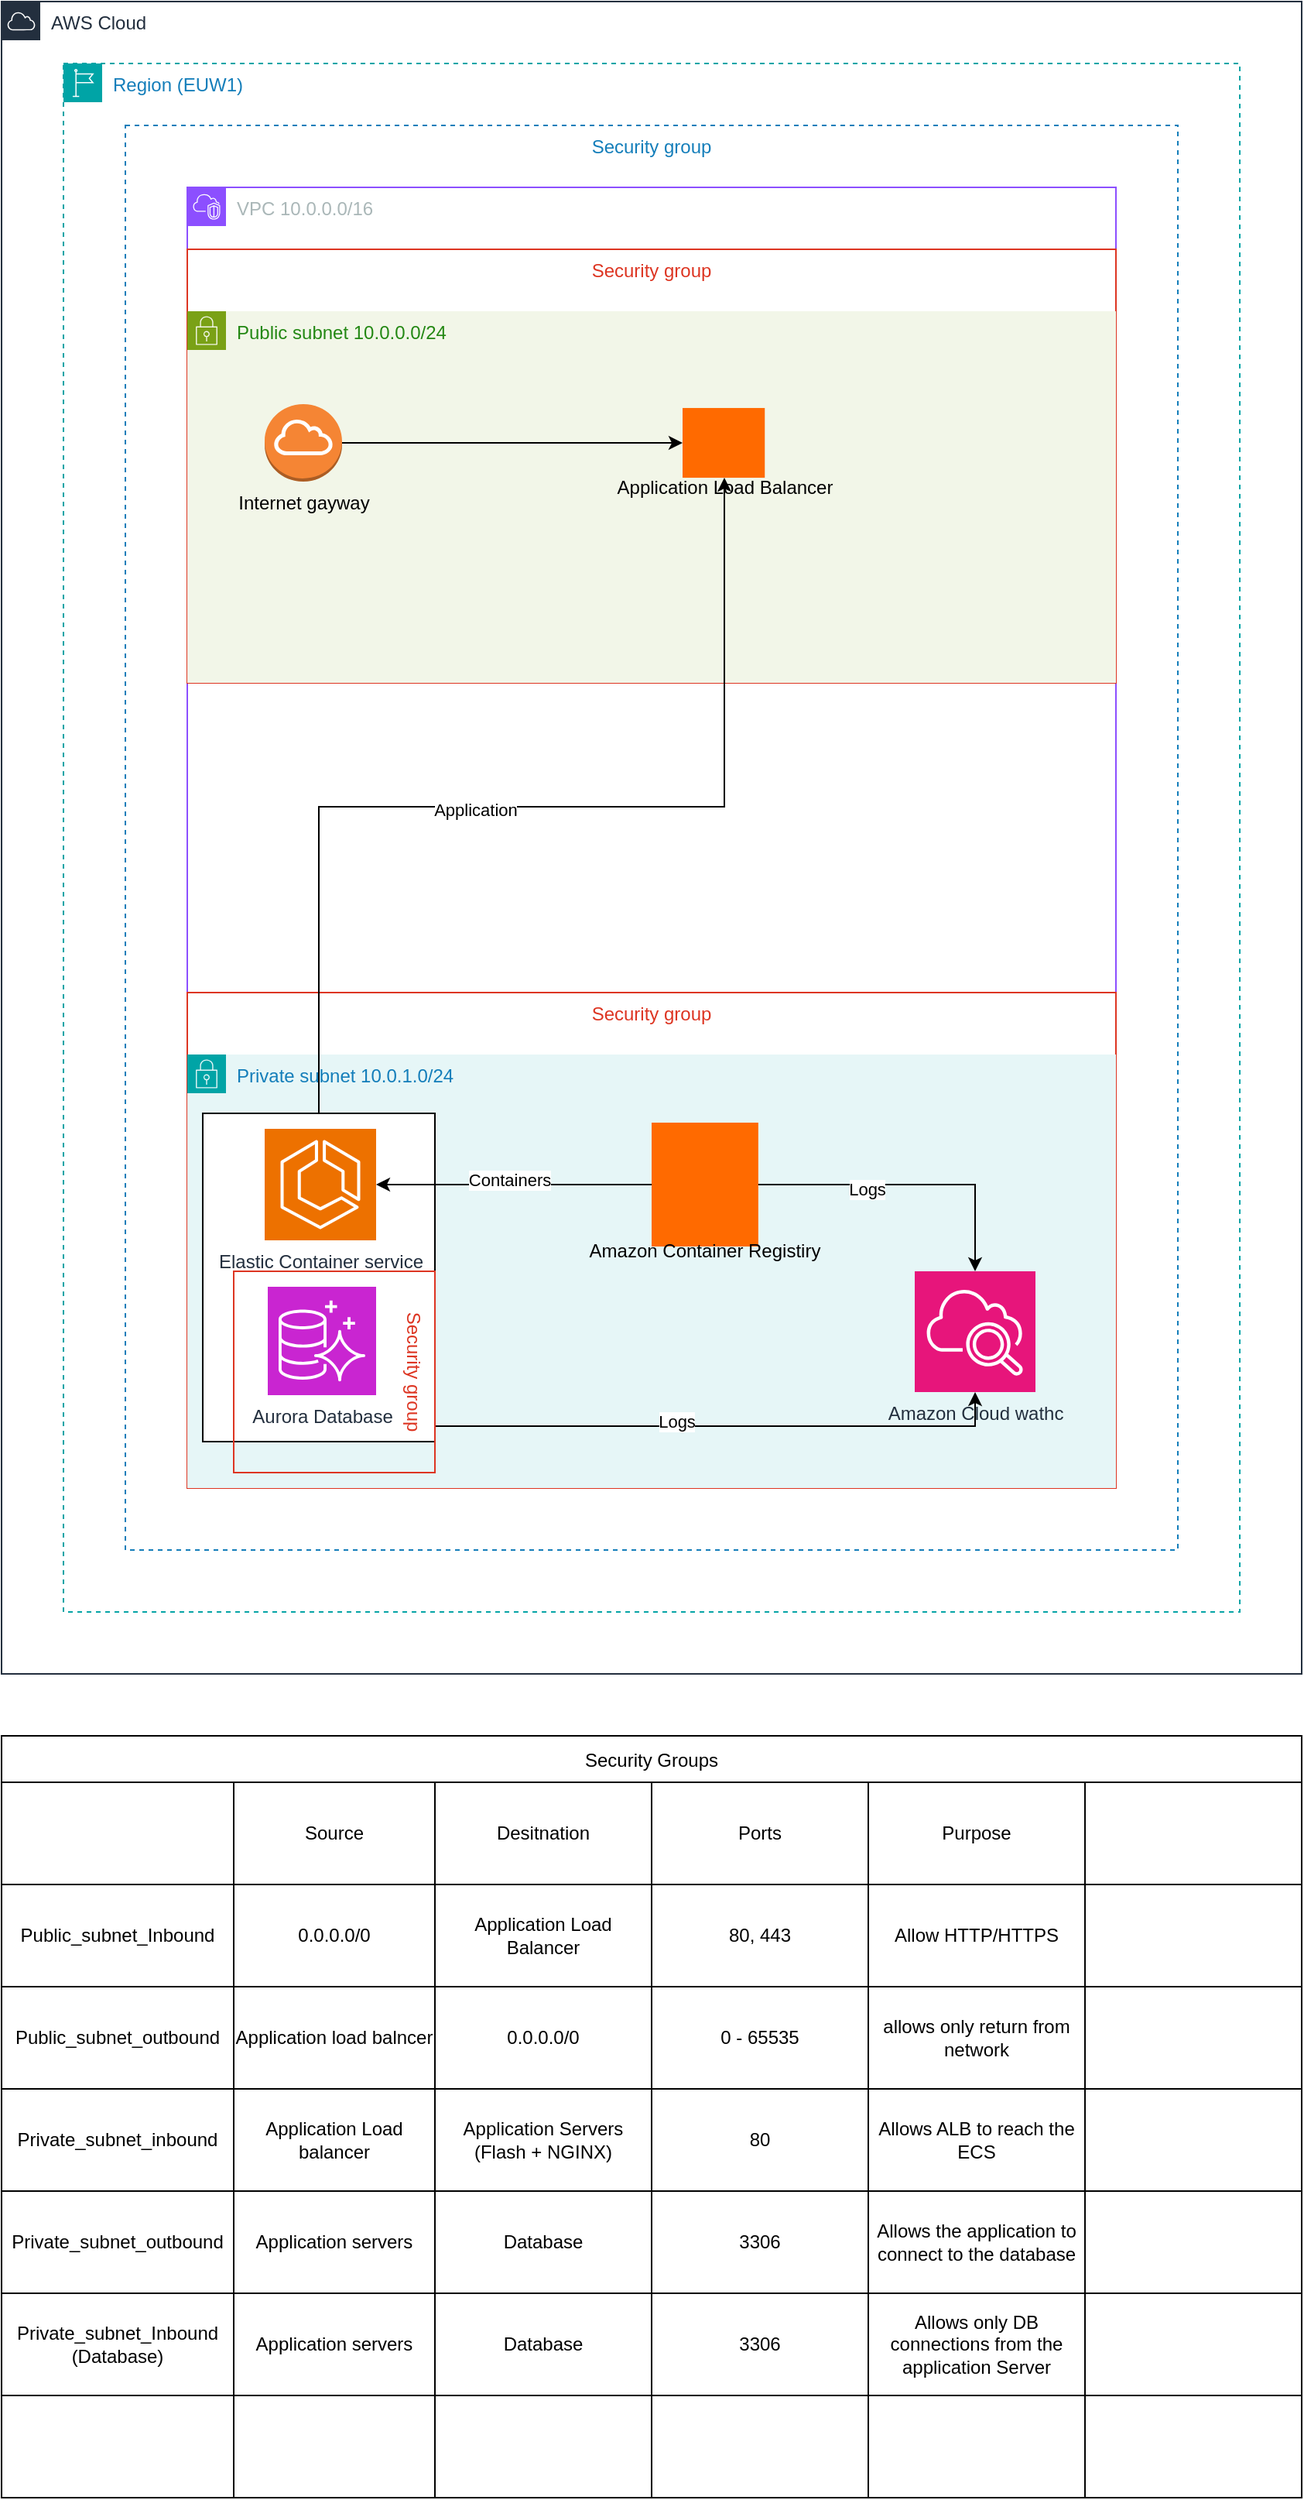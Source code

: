 <mxfile version="27.0.3">
  <diagram name="Page-1" id="qFSxUwTwjPCmQWqb_arU">
    <mxGraphModel dx="920" dy="1161" grid="1" gridSize="10" guides="1" tooltips="1" connect="1" arrows="1" fold="1" page="1" pageScale="1" pageWidth="850" pageHeight="1100" math="0" shadow="0">
      <root>
        <mxCell id="0" />
        <mxCell id="1" parent="0" />
        <mxCell id="aiRqsfunrSzFtZdBDGfW-1" value="AWS Cloud" style="points=[[0,0],[0.25,0],[0.5,0],[0.75,0],[1,0],[1,0.25],[1,0.5],[1,0.75],[1,1],[0.75,1],[0.5,1],[0.25,1],[0,1],[0,0.75],[0,0.5],[0,0.25]];outlineConnect=0;gradientColor=none;html=1;whiteSpace=wrap;fontSize=12;fontStyle=0;container=1;pointerEvents=0;collapsible=0;recursiveResize=0;shape=mxgraph.aws4.group;grIcon=mxgraph.aws4.group_aws_cloud;strokeColor=#232F3E;fillColor=none;verticalAlign=top;align=left;spacingLeft=30;fontColor=#232F3E;dashed=0;" vertex="1" parent="1">
          <mxGeometry width="840" height="1080" as="geometry" />
        </mxCell>
        <mxCell id="aiRqsfunrSzFtZdBDGfW-2" value="Region (EUW1)" style="points=[[0,0],[0.25,0],[0.5,0],[0.75,0],[1,0],[1,0.25],[1,0.5],[1,0.75],[1,1],[0.75,1],[0.5,1],[0.25,1],[0,1],[0,0.75],[0,0.5],[0,0.25]];outlineConnect=0;gradientColor=none;html=1;whiteSpace=wrap;fontSize=12;fontStyle=0;container=1;pointerEvents=0;collapsible=0;recursiveResize=0;shape=mxgraph.aws4.group;grIcon=mxgraph.aws4.group_region;strokeColor=#00A4A6;fillColor=none;verticalAlign=top;align=left;spacingLeft=30;fontColor=#147EBA;dashed=1;" vertex="1" parent="aiRqsfunrSzFtZdBDGfW-1">
          <mxGeometry x="40" y="40" width="760" height="1000" as="geometry" />
        </mxCell>
        <mxCell id="aiRqsfunrSzFtZdBDGfW-5" value="Security group" style="fillColor=none;strokeColor=#147EBA;dashed=1;verticalAlign=top;fontStyle=0;fontColor=#147EBA;whiteSpace=wrap;html=1;" vertex="1" parent="aiRqsfunrSzFtZdBDGfW-2">
          <mxGeometry x="40" y="40" width="680" height="920" as="geometry" />
        </mxCell>
        <mxCell id="aiRqsfunrSzFtZdBDGfW-7" value="VPC 10.0.0.0/16" style="points=[[0,0],[0.25,0],[0.5,0],[0.75,0],[1,0],[1,0.25],[1,0.5],[1,0.75],[1,1],[0.75,1],[0.5,1],[0.25,1],[0,1],[0,0.75],[0,0.5],[0,0.25]];outlineConnect=0;gradientColor=none;html=1;whiteSpace=wrap;fontSize=12;fontStyle=0;container=1;pointerEvents=0;collapsible=0;recursiveResize=0;shape=mxgraph.aws4.group;grIcon=mxgraph.aws4.group_vpc2;strokeColor=#8C4FFF;fillColor=none;verticalAlign=top;align=left;spacingLeft=30;fontColor=#AAB7B8;dashed=0;" vertex="1" parent="aiRqsfunrSzFtZdBDGfW-2">
          <mxGeometry x="80" y="80" width="600" height="840" as="geometry" />
        </mxCell>
        <mxCell id="aiRqsfunrSzFtZdBDGfW-8" value="Security group" style="fillColor=none;strokeColor=#DD3522;verticalAlign=top;fontStyle=0;fontColor=#DD3522;whiteSpace=wrap;html=1;" vertex="1" parent="aiRqsfunrSzFtZdBDGfW-7">
          <mxGeometry y="40" width="600" height="280" as="geometry" />
        </mxCell>
        <mxCell id="aiRqsfunrSzFtZdBDGfW-9" value="Security group" style="fillColor=none;strokeColor=#DD3522;verticalAlign=top;fontStyle=0;fontColor=#DD3522;whiteSpace=wrap;html=1;" vertex="1" parent="aiRqsfunrSzFtZdBDGfW-7">
          <mxGeometry y="520" width="600" height="320" as="geometry" />
        </mxCell>
        <mxCell id="aiRqsfunrSzFtZdBDGfW-11" value="Private subnet 10.0.1.0/24" style="points=[[0,0],[0.25,0],[0.5,0],[0.75,0],[1,0],[1,0.25],[1,0.5],[1,0.75],[1,1],[0.75,1],[0.5,1],[0.25,1],[0,1],[0,0.75],[0,0.5],[0,0.25]];outlineConnect=0;gradientColor=none;html=1;whiteSpace=wrap;fontSize=12;fontStyle=0;container=1;pointerEvents=0;collapsible=0;recursiveResize=0;shape=mxgraph.aws4.group;grIcon=mxgraph.aws4.group_security_group;grStroke=0;strokeColor=#00A4A6;fillColor=#E6F6F7;verticalAlign=top;align=left;spacingLeft=30;fontColor=#147EBA;dashed=0;" vertex="1" parent="aiRqsfunrSzFtZdBDGfW-7">
          <mxGeometry y="560" width="600" height="280" as="geometry" />
        </mxCell>
        <mxCell id="aiRqsfunrSzFtZdBDGfW-26" style="edgeStyle=orthogonalEdgeStyle;rounded=0;orthogonalLoop=1;jettySize=auto;html=1;" edge="1" parent="aiRqsfunrSzFtZdBDGfW-11" source="aiRqsfunrSzFtZdBDGfW-23" target="aiRqsfunrSzFtZdBDGfW-24">
          <mxGeometry relative="1" as="geometry">
            <Array as="points">
              <mxPoint x="509" y="240" />
            </Array>
          </mxGeometry>
        </mxCell>
        <mxCell id="aiRqsfunrSzFtZdBDGfW-30" value="Logs" style="edgeLabel;html=1;align=center;verticalAlign=middle;resizable=0;points=[];" vertex="1" connectable="0" parent="aiRqsfunrSzFtZdBDGfW-26">
          <mxGeometry x="-0.161" y="3" relative="1" as="geometry">
            <mxPoint as="offset" />
          </mxGeometry>
        </mxCell>
        <mxCell id="aiRqsfunrSzFtZdBDGfW-23" value="" style="rounded=0;whiteSpace=wrap;html=1;" vertex="1" parent="aiRqsfunrSzFtZdBDGfW-11">
          <mxGeometry x="10" y="38" width="150" height="212" as="geometry" />
        </mxCell>
        <mxCell id="aiRqsfunrSzFtZdBDGfW-24" value="Amazon Cloud wathc" style="sketch=0;points=[[0,0,0],[0.25,0,0],[0.5,0,0],[0.75,0,0],[1,0,0],[0,1,0],[0.25,1,0],[0.5,1,0],[0.75,1,0],[1,1,0],[0,0.25,0],[0,0.5,0],[0,0.75,0],[1,0.25,0],[1,0.5,0],[1,0.75,0]];points=[[0,0,0],[0.25,0,0],[0.5,0,0],[0.75,0,0],[1,0,0],[0,1,0],[0.25,1,0],[0.5,1,0],[0.75,1,0],[1,1,0],[0,0.25,0],[0,0.5,0],[0,0.75,0],[1,0.25,0],[1,0.5,0],[1,0.75,0]];outlineConnect=0;fontColor=#232F3E;fillColor=#E7157B;strokeColor=#ffffff;dashed=0;verticalLabelPosition=bottom;verticalAlign=top;align=center;html=1;fontSize=12;fontStyle=0;aspect=fixed;shape=mxgraph.aws4.resourceIcon;resIcon=mxgraph.aws4.cloudwatch_2;" vertex="1" parent="aiRqsfunrSzFtZdBDGfW-11">
          <mxGeometry x="470" y="140" width="78" height="78" as="geometry" />
        </mxCell>
        <mxCell id="aiRqsfunrSzFtZdBDGfW-19" value="&lt;div&gt;&lt;br&gt;&lt;/div&gt;&lt;div&gt;&lt;br&gt;&lt;/div&gt;&lt;div&gt;&lt;br&gt;&lt;/div&gt;&lt;div&gt;&lt;br&gt;&lt;/div&gt;&lt;div&gt;&lt;br&gt;&lt;/div&gt;&lt;div&gt;&lt;br&gt;&lt;/div&gt;&lt;div&gt;Amazon Container Registiry&lt;/div&gt;" style="points=[];aspect=fixed;html=1;align=center;shadow=0;dashed=0;fillColor=#FF6A00;strokeColor=none;shape=mxgraph.alibaba_cloud.acr_cloud_container_registry;" vertex="1" parent="aiRqsfunrSzFtZdBDGfW-11">
          <mxGeometry x="300" y="44" width="68.93" height="80" as="geometry" />
        </mxCell>
        <mxCell id="aiRqsfunrSzFtZdBDGfW-27" style="edgeStyle=orthogonalEdgeStyle;rounded=0;orthogonalLoop=1;jettySize=auto;html=1;entryX=0.5;entryY=0;entryDx=0;entryDy=0;entryPerimeter=0;" edge="1" parent="aiRqsfunrSzFtZdBDGfW-11" source="aiRqsfunrSzFtZdBDGfW-19" target="aiRqsfunrSzFtZdBDGfW-24">
          <mxGeometry relative="1" as="geometry" />
        </mxCell>
        <mxCell id="aiRqsfunrSzFtZdBDGfW-29" value="Logs" style="edgeLabel;html=1;align=center;verticalAlign=middle;resizable=0;points=[];" vertex="1" connectable="0" parent="aiRqsfunrSzFtZdBDGfW-27">
          <mxGeometry x="-0.284" y="-3" relative="1" as="geometry">
            <mxPoint as="offset" />
          </mxGeometry>
        </mxCell>
        <mxCell id="aiRqsfunrSzFtZdBDGfW-173" value="Security group" style="fillColor=none;strokeColor=#DD3522;verticalAlign=top;fontStyle=0;fontColor=#DD3522;whiteSpace=wrap;html=1;rotation=90;" vertex="1" parent="aiRqsfunrSzFtZdBDGfW-11">
          <mxGeometry x="30" y="140" width="130" height="130" as="geometry" />
        </mxCell>
        <mxCell id="aiRqsfunrSzFtZdBDGfW-10" value="Public subnet 10.0.0.0/24" style="points=[[0,0],[0.25,0],[0.5,0],[0.75,0],[1,0],[1,0.25],[1,0.5],[1,0.75],[1,1],[0.75,1],[0.5,1],[0.25,1],[0,1],[0,0.75],[0,0.5],[0,0.25]];outlineConnect=0;gradientColor=none;html=1;whiteSpace=wrap;fontSize=12;fontStyle=0;container=1;pointerEvents=0;collapsible=0;recursiveResize=0;shape=mxgraph.aws4.group;grIcon=mxgraph.aws4.group_security_group;grStroke=0;strokeColor=#7AA116;fillColor=#F2F6E8;verticalAlign=top;align=left;spacingLeft=30;fontColor=#248814;dashed=0;" vertex="1" parent="aiRqsfunrSzFtZdBDGfW-7">
          <mxGeometry y="80" width="600" height="240" as="geometry" />
        </mxCell>
        <mxCell id="aiRqsfunrSzFtZdBDGfW-17" style="edgeStyle=orthogonalEdgeStyle;rounded=0;orthogonalLoop=1;jettySize=auto;html=1;" edge="1" parent="aiRqsfunrSzFtZdBDGfW-7" source="aiRqsfunrSzFtZdBDGfW-14" target="aiRqsfunrSzFtZdBDGfW-12">
          <mxGeometry relative="1" as="geometry" />
        </mxCell>
        <mxCell id="aiRqsfunrSzFtZdBDGfW-14" value="Internet gayway" style="outlineConnect=0;dashed=0;verticalLabelPosition=bottom;verticalAlign=top;align=center;html=1;shape=mxgraph.aws3.internet_gateway;fillColor=#F58534;gradientColor=none;" vertex="1" parent="aiRqsfunrSzFtZdBDGfW-7">
          <mxGeometry x="50" y="140" width="50" height="50" as="geometry" />
        </mxCell>
        <mxCell id="aiRqsfunrSzFtZdBDGfW-12" value="&lt;div&gt;&lt;br&gt;&lt;/div&gt;&lt;div&gt;&lt;br&gt;&lt;/div&gt;&lt;div&gt;&lt;br&gt;&lt;/div&gt;&lt;div&gt;&lt;br&gt;&lt;/div&gt;&lt;div&gt;Application Load Balancer&lt;/div&gt;" style="points=[];aspect=fixed;html=1;align=center;shadow=0;dashed=0;fillColor=#FF6A00;strokeColor=none;shape=mxgraph.alibaba_cloud.alb_application_load_balancer_01;" vertex="1" parent="aiRqsfunrSzFtZdBDGfW-7">
          <mxGeometry x="320" y="142.48" width="53.12" height="45.05" as="geometry" />
        </mxCell>
        <mxCell id="aiRqsfunrSzFtZdBDGfW-20" value="Aurora Database" style="sketch=0;points=[[0,0,0],[0.25,0,0],[0.5,0,0],[0.75,0,0],[1,0,0],[0,1,0],[0.25,1,0],[0.5,1,0],[0.75,1,0],[1,1,0],[0,0.25,0],[0,0.5,0],[0,0.75,0],[1,0.25,0],[1,0.5,0],[1,0.75,0]];outlineConnect=0;fontColor=#232F3E;fillColor=#C925D1;strokeColor=#ffffff;dashed=0;verticalLabelPosition=bottom;verticalAlign=top;align=center;html=1;fontSize=12;fontStyle=0;aspect=fixed;shape=mxgraph.aws4.resourceIcon;resIcon=mxgraph.aws4.aurora;" vertex="1" parent="aiRqsfunrSzFtZdBDGfW-7">
          <mxGeometry x="52" y="710" width="70" height="70" as="geometry" />
        </mxCell>
        <mxCell id="aiRqsfunrSzFtZdBDGfW-22" value="Elastic Container service" style="sketch=0;points=[[0,0,0],[0.25,0,0],[0.5,0,0],[0.75,0,0],[1,0,0],[0,1,0],[0.25,1,0],[0.5,1,0],[0.75,1,0],[1,1,0],[0,0.25,0],[0,0.5,0],[0,0.75,0],[1,0.25,0],[1,0.5,0],[1,0.75,0]];outlineConnect=0;fontColor=#232F3E;fillColor=#ED7100;strokeColor=#ffffff;dashed=0;verticalLabelPosition=bottom;verticalAlign=top;align=center;html=1;fontSize=12;fontStyle=0;aspect=fixed;shape=mxgraph.aws4.resourceIcon;resIcon=mxgraph.aws4.ecs;" vertex="1" parent="aiRqsfunrSzFtZdBDGfW-7">
          <mxGeometry x="50" y="608" width="72" height="72" as="geometry" />
        </mxCell>
        <mxCell id="aiRqsfunrSzFtZdBDGfW-25" style="edgeStyle=orthogonalEdgeStyle;rounded=0;orthogonalLoop=1;jettySize=auto;html=1;" edge="1" parent="aiRqsfunrSzFtZdBDGfW-7" source="aiRqsfunrSzFtZdBDGfW-23" target="aiRqsfunrSzFtZdBDGfW-12">
          <mxGeometry relative="1" as="geometry">
            <Array as="points">
              <mxPoint x="85" y="400" />
              <mxPoint x="347" y="400" />
            </Array>
          </mxGeometry>
        </mxCell>
        <mxCell id="aiRqsfunrSzFtZdBDGfW-32" value="Application" style="edgeLabel;html=1;align=center;verticalAlign=middle;resizable=0;points=[];" vertex="1" connectable="0" parent="aiRqsfunrSzFtZdBDGfW-25">
          <mxGeometry x="-0.11" y="-2" relative="1" as="geometry">
            <mxPoint as="offset" />
          </mxGeometry>
        </mxCell>
        <mxCell id="aiRqsfunrSzFtZdBDGfW-28" style="edgeStyle=orthogonalEdgeStyle;rounded=0;orthogonalLoop=1;jettySize=auto;html=1;" edge="1" parent="aiRqsfunrSzFtZdBDGfW-7" source="aiRqsfunrSzFtZdBDGfW-19" target="aiRqsfunrSzFtZdBDGfW-22">
          <mxGeometry relative="1" as="geometry" />
        </mxCell>
        <mxCell id="aiRqsfunrSzFtZdBDGfW-31" value="Containers" style="edgeLabel;html=1;align=center;verticalAlign=middle;resizable=0;points=[];" vertex="1" connectable="0" parent="aiRqsfunrSzFtZdBDGfW-28">
          <mxGeometry x="0.041" y="-3" relative="1" as="geometry">
            <mxPoint as="offset" />
          </mxGeometry>
        </mxCell>
        <mxCell id="aiRqsfunrSzFtZdBDGfW-130" value="Security Groups" style="shape=table;startSize=30;container=1;collapsible=0;childLayout=tableLayout;" vertex="1" parent="1">
          <mxGeometry y="1120" width="840" height="492" as="geometry" />
        </mxCell>
        <mxCell id="aiRqsfunrSzFtZdBDGfW-131" value="" style="shape=tableRow;horizontal=0;startSize=0;swimlaneHead=0;swimlaneBody=0;strokeColor=inherit;top=0;left=0;bottom=0;right=0;collapsible=0;dropTarget=0;fillColor=none;points=[[0,0.5],[1,0.5]];portConstraint=eastwest;" vertex="1" parent="aiRqsfunrSzFtZdBDGfW-130">
          <mxGeometry y="30" width="840" height="66" as="geometry" />
        </mxCell>
        <mxCell id="aiRqsfunrSzFtZdBDGfW-132" value="" style="shape=partialRectangle;html=1;whiteSpace=wrap;connectable=0;strokeColor=inherit;overflow=hidden;fillColor=none;top=0;left=0;bottom=0;right=0;pointerEvents=1;" vertex="1" parent="aiRqsfunrSzFtZdBDGfW-131">
          <mxGeometry width="150" height="66" as="geometry">
            <mxRectangle width="150" height="66" as="alternateBounds" />
          </mxGeometry>
        </mxCell>
        <mxCell id="aiRqsfunrSzFtZdBDGfW-133" value="Source" style="shape=partialRectangle;html=1;whiteSpace=wrap;connectable=0;strokeColor=inherit;overflow=hidden;fillColor=none;top=0;left=0;bottom=0;right=0;pointerEvents=1;" vertex="1" parent="aiRqsfunrSzFtZdBDGfW-131">
          <mxGeometry x="150" width="130" height="66" as="geometry">
            <mxRectangle width="130" height="66" as="alternateBounds" />
          </mxGeometry>
        </mxCell>
        <mxCell id="aiRqsfunrSzFtZdBDGfW-134" value="Desitnation" style="shape=partialRectangle;html=1;whiteSpace=wrap;connectable=0;strokeColor=inherit;overflow=hidden;fillColor=none;top=0;left=0;bottom=0;right=0;pointerEvents=1;" vertex="1" parent="aiRqsfunrSzFtZdBDGfW-131">
          <mxGeometry x="280" width="140" height="66" as="geometry">
            <mxRectangle width="140" height="66" as="alternateBounds" />
          </mxGeometry>
        </mxCell>
        <mxCell id="aiRqsfunrSzFtZdBDGfW-135" value="Ports" style="shape=partialRectangle;html=1;whiteSpace=wrap;connectable=0;strokeColor=inherit;overflow=hidden;fillColor=none;top=0;left=0;bottom=0;right=0;pointerEvents=1;" vertex="1" parent="aiRqsfunrSzFtZdBDGfW-131">
          <mxGeometry x="420" width="140" height="66" as="geometry">
            <mxRectangle width="140" height="66" as="alternateBounds" />
          </mxGeometry>
        </mxCell>
        <mxCell id="aiRqsfunrSzFtZdBDGfW-136" value="Purpose" style="shape=partialRectangle;html=1;whiteSpace=wrap;connectable=0;strokeColor=inherit;overflow=hidden;fillColor=none;top=0;left=0;bottom=0;right=0;pointerEvents=1;" vertex="1" parent="aiRqsfunrSzFtZdBDGfW-131">
          <mxGeometry x="560" width="140" height="66" as="geometry">
            <mxRectangle width="140" height="66" as="alternateBounds" />
          </mxGeometry>
        </mxCell>
        <mxCell id="aiRqsfunrSzFtZdBDGfW-137" value="" style="shape=partialRectangle;html=1;whiteSpace=wrap;connectable=0;strokeColor=inherit;overflow=hidden;fillColor=none;top=0;left=0;bottom=0;right=0;pointerEvents=1;" vertex="1" parent="aiRqsfunrSzFtZdBDGfW-131">
          <mxGeometry x="700" width="140" height="66" as="geometry">
            <mxRectangle width="140" height="66" as="alternateBounds" />
          </mxGeometry>
        </mxCell>
        <mxCell id="aiRqsfunrSzFtZdBDGfW-138" value="" style="shape=tableRow;horizontal=0;startSize=0;swimlaneHead=0;swimlaneBody=0;strokeColor=inherit;top=0;left=0;bottom=0;right=0;collapsible=0;dropTarget=0;fillColor=none;points=[[0,0.5],[1,0.5]];portConstraint=eastwest;" vertex="1" parent="aiRqsfunrSzFtZdBDGfW-130">
          <mxGeometry y="96" width="840" height="66" as="geometry" />
        </mxCell>
        <mxCell id="aiRqsfunrSzFtZdBDGfW-139" value="Public_subnet_Inbound" style="shape=partialRectangle;html=1;whiteSpace=wrap;connectable=0;strokeColor=inherit;overflow=hidden;fillColor=none;top=0;left=0;bottom=0;right=0;pointerEvents=1;" vertex="1" parent="aiRqsfunrSzFtZdBDGfW-138">
          <mxGeometry width="150" height="66" as="geometry">
            <mxRectangle width="150" height="66" as="alternateBounds" />
          </mxGeometry>
        </mxCell>
        <mxCell id="aiRqsfunrSzFtZdBDGfW-140" value="0.0.0.0/0" style="shape=partialRectangle;html=1;whiteSpace=wrap;connectable=0;strokeColor=inherit;overflow=hidden;fillColor=none;top=0;left=0;bottom=0;right=0;pointerEvents=1;" vertex="1" parent="aiRqsfunrSzFtZdBDGfW-138">
          <mxGeometry x="150" width="130" height="66" as="geometry">
            <mxRectangle width="130" height="66" as="alternateBounds" />
          </mxGeometry>
        </mxCell>
        <mxCell id="aiRqsfunrSzFtZdBDGfW-141" value="Application Load Balancer" style="shape=partialRectangle;html=1;whiteSpace=wrap;connectable=0;strokeColor=inherit;overflow=hidden;fillColor=none;top=0;left=0;bottom=0;right=0;pointerEvents=1;" vertex="1" parent="aiRqsfunrSzFtZdBDGfW-138">
          <mxGeometry x="280" width="140" height="66" as="geometry">
            <mxRectangle width="140" height="66" as="alternateBounds" />
          </mxGeometry>
        </mxCell>
        <mxCell id="aiRqsfunrSzFtZdBDGfW-142" value="80, 443" style="shape=partialRectangle;html=1;whiteSpace=wrap;connectable=0;strokeColor=inherit;overflow=hidden;fillColor=none;top=0;left=0;bottom=0;right=0;pointerEvents=1;" vertex="1" parent="aiRqsfunrSzFtZdBDGfW-138">
          <mxGeometry x="420" width="140" height="66" as="geometry">
            <mxRectangle width="140" height="66" as="alternateBounds" />
          </mxGeometry>
        </mxCell>
        <mxCell id="aiRqsfunrSzFtZdBDGfW-143" value="Allow HTTP/HTTPS" style="shape=partialRectangle;html=1;whiteSpace=wrap;connectable=0;strokeColor=inherit;overflow=hidden;fillColor=none;top=0;left=0;bottom=0;right=0;pointerEvents=1;" vertex="1" parent="aiRqsfunrSzFtZdBDGfW-138">
          <mxGeometry x="560" width="140" height="66" as="geometry">
            <mxRectangle width="140" height="66" as="alternateBounds" />
          </mxGeometry>
        </mxCell>
        <mxCell id="aiRqsfunrSzFtZdBDGfW-144" value="" style="shape=partialRectangle;html=1;whiteSpace=wrap;connectable=0;strokeColor=inherit;overflow=hidden;fillColor=none;top=0;left=0;bottom=0;right=0;pointerEvents=1;" vertex="1" parent="aiRqsfunrSzFtZdBDGfW-138">
          <mxGeometry x="700" width="140" height="66" as="geometry">
            <mxRectangle width="140" height="66" as="alternateBounds" />
          </mxGeometry>
        </mxCell>
        <mxCell id="aiRqsfunrSzFtZdBDGfW-145" value="" style="shape=tableRow;horizontal=0;startSize=0;swimlaneHead=0;swimlaneBody=0;strokeColor=inherit;top=0;left=0;bottom=0;right=0;collapsible=0;dropTarget=0;fillColor=none;points=[[0,0.5],[1,0.5]];portConstraint=eastwest;" vertex="1" parent="aiRqsfunrSzFtZdBDGfW-130">
          <mxGeometry y="162" width="840" height="66" as="geometry" />
        </mxCell>
        <mxCell id="aiRqsfunrSzFtZdBDGfW-146" value="Public_subnet_outbound" style="shape=partialRectangle;html=1;whiteSpace=wrap;connectable=0;strokeColor=inherit;overflow=hidden;fillColor=none;top=0;left=0;bottom=0;right=0;pointerEvents=1;" vertex="1" parent="aiRqsfunrSzFtZdBDGfW-145">
          <mxGeometry width="150" height="66" as="geometry">
            <mxRectangle width="150" height="66" as="alternateBounds" />
          </mxGeometry>
        </mxCell>
        <mxCell id="aiRqsfunrSzFtZdBDGfW-147" value="Application load balncer" style="shape=partialRectangle;html=1;whiteSpace=wrap;connectable=0;strokeColor=inherit;overflow=hidden;fillColor=none;top=0;left=0;bottom=0;right=0;pointerEvents=1;" vertex="1" parent="aiRqsfunrSzFtZdBDGfW-145">
          <mxGeometry x="150" width="130" height="66" as="geometry">
            <mxRectangle width="130" height="66" as="alternateBounds" />
          </mxGeometry>
        </mxCell>
        <mxCell id="aiRqsfunrSzFtZdBDGfW-148" value="0.0.0.0/0" style="shape=partialRectangle;html=1;whiteSpace=wrap;connectable=0;strokeColor=inherit;overflow=hidden;fillColor=none;top=0;left=0;bottom=0;right=0;pointerEvents=1;" vertex="1" parent="aiRqsfunrSzFtZdBDGfW-145">
          <mxGeometry x="280" width="140" height="66" as="geometry">
            <mxRectangle width="140" height="66" as="alternateBounds" />
          </mxGeometry>
        </mxCell>
        <mxCell id="aiRqsfunrSzFtZdBDGfW-149" value="0 - 65535" style="shape=partialRectangle;html=1;whiteSpace=wrap;connectable=0;strokeColor=inherit;overflow=hidden;fillColor=none;top=0;left=0;bottom=0;right=0;pointerEvents=1;" vertex="1" parent="aiRqsfunrSzFtZdBDGfW-145">
          <mxGeometry x="420" width="140" height="66" as="geometry">
            <mxRectangle width="140" height="66" as="alternateBounds" />
          </mxGeometry>
        </mxCell>
        <mxCell id="aiRqsfunrSzFtZdBDGfW-150" value="allows only return from network" style="shape=partialRectangle;html=1;whiteSpace=wrap;connectable=0;strokeColor=inherit;overflow=hidden;fillColor=none;top=0;left=0;bottom=0;right=0;pointerEvents=1;" vertex="1" parent="aiRqsfunrSzFtZdBDGfW-145">
          <mxGeometry x="560" width="140" height="66" as="geometry">
            <mxRectangle width="140" height="66" as="alternateBounds" />
          </mxGeometry>
        </mxCell>
        <mxCell id="aiRqsfunrSzFtZdBDGfW-151" value="" style="shape=partialRectangle;html=1;whiteSpace=wrap;connectable=0;strokeColor=inherit;overflow=hidden;fillColor=none;top=0;left=0;bottom=0;right=0;pointerEvents=1;" vertex="1" parent="aiRqsfunrSzFtZdBDGfW-145">
          <mxGeometry x="700" width="140" height="66" as="geometry">
            <mxRectangle width="140" height="66" as="alternateBounds" />
          </mxGeometry>
        </mxCell>
        <mxCell id="aiRqsfunrSzFtZdBDGfW-152" value="" style="shape=tableRow;horizontal=0;startSize=0;swimlaneHead=0;swimlaneBody=0;strokeColor=inherit;top=0;left=0;bottom=0;right=0;collapsible=0;dropTarget=0;fillColor=none;points=[[0,0.5],[1,0.5]];portConstraint=eastwest;" vertex="1" parent="aiRqsfunrSzFtZdBDGfW-130">
          <mxGeometry y="228" width="840" height="66" as="geometry" />
        </mxCell>
        <mxCell id="aiRqsfunrSzFtZdBDGfW-153" value="Private_subnet_inbound" style="shape=partialRectangle;html=1;whiteSpace=wrap;connectable=0;strokeColor=inherit;overflow=hidden;fillColor=none;top=0;left=0;bottom=0;right=0;pointerEvents=1;" vertex="1" parent="aiRqsfunrSzFtZdBDGfW-152">
          <mxGeometry width="150" height="66" as="geometry">
            <mxRectangle width="150" height="66" as="alternateBounds" />
          </mxGeometry>
        </mxCell>
        <mxCell id="aiRqsfunrSzFtZdBDGfW-154" value="Application Load balancer" style="shape=partialRectangle;html=1;whiteSpace=wrap;connectable=0;strokeColor=inherit;overflow=hidden;fillColor=none;top=0;left=0;bottom=0;right=0;pointerEvents=1;" vertex="1" parent="aiRqsfunrSzFtZdBDGfW-152">
          <mxGeometry x="150" width="130" height="66" as="geometry">
            <mxRectangle width="130" height="66" as="alternateBounds" />
          </mxGeometry>
        </mxCell>
        <mxCell id="aiRqsfunrSzFtZdBDGfW-155" value="&lt;div&gt;Application Servers&lt;/div&gt;&lt;div&gt;(Flash + NGINX)&lt;/div&gt;" style="shape=partialRectangle;html=1;whiteSpace=wrap;connectable=0;strokeColor=inherit;overflow=hidden;fillColor=none;top=0;left=0;bottom=0;right=0;pointerEvents=1;" vertex="1" parent="aiRqsfunrSzFtZdBDGfW-152">
          <mxGeometry x="280" width="140" height="66" as="geometry">
            <mxRectangle width="140" height="66" as="alternateBounds" />
          </mxGeometry>
        </mxCell>
        <mxCell id="aiRqsfunrSzFtZdBDGfW-156" value="80" style="shape=partialRectangle;html=1;whiteSpace=wrap;connectable=0;strokeColor=inherit;overflow=hidden;fillColor=none;top=0;left=0;bottom=0;right=0;pointerEvents=1;" vertex="1" parent="aiRqsfunrSzFtZdBDGfW-152">
          <mxGeometry x="420" width="140" height="66" as="geometry">
            <mxRectangle width="140" height="66" as="alternateBounds" />
          </mxGeometry>
        </mxCell>
        <mxCell id="aiRqsfunrSzFtZdBDGfW-157" value="Allows ALB to reach the ECS" style="shape=partialRectangle;html=1;whiteSpace=wrap;connectable=0;strokeColor=inherit;overflow=hidden;fillColor=none;top=0;left=0;bottom=0;right=0;pointerEvents=1;" vertex="1" parent="aiRqsfunrSzFtZdBDGfW-152">
          <mxGeometry x="560" width="140" height="66" as="geometry">
            <mxRectangle width="140" height="66" as="alternateBounds" />
          </mxGeometry>
        </mxCell>
        <mxCell id="aiRqsfunrSzFtZdBDGfW-158" value="" style="shape=partialRectangle;html=1;whiteSpace=wrap;connectable=0;strokeColor=inherit;overflow=hidden;fillColor=none;top=0;left=0;bottom=0;right=0;pointerEvents=1;" vertex="1" parent="aiRqsfunrSzFtZdBDGfW-152">
          <mxGeometry x="700" width="140" height="66" as="geometry">
            <mxRectangle width="140" height="66" as="alternateBounds" />
          </mxGeometry>
        </mxCell>
        <mxCell id="aiRqsfunrSzFtZdBDGfW-159" value="" style="shape=tableRow;horizontal=0;startSize=0;swimlaneHead=0;swimlaneBody=0;strokeColor=inherit;top=0;left=0;bottom=0;right=0;collapsible=0;dropTarget=0;fillColor=none;points=[[0,0.5],[1,0.5]];portConstraint=eastwest;" vertex="1" parent="aiRqsfunrSzFtZdBDGfW-130">
          <mxGeometry y="294" width="840" height="66" as="geometry" />
        </mxCell>
        <mxCell id="aiRqsfunrSzFtZdBDGfW-160" value="Private_subnet_outbound" style="shape=partialRectangle;html=1;whiteSpace=wrap;connectable=0;strokeColor=inherit;overflow=hidden;fillColor=none;top=0;left=0;bottom=0;right=0;pointerEvents=1;" vertex="1" parent="aiRqsfunrSzFtZdBDGfW-159">
          <mxGeometry width="150" height="66" as="geometry">
            <mxRectangle width="150" height="66" as="alternateBounds" />
          </mxGeometry>
        </mxCell>
        <mxCell id="aiRqsfunrSzFtZdBDGfW-161" value="Application servers" style="shape=partialRectangle;html=1;whiteSpace=wrap;connectable=0;strokeColor=inherit;overflow=hidden;fillColor=none;top=0;left=0;bottom=0;right=0;pointerEvents=1;" vertex="1" parent="aiRqsfunrSzFtZdBDGfW-159">
          <mxGeometry x="150" width="130" height="66" as="geometry">
            <mxRectangle width="130" height="66" as="alternateBounds" />
          </mxGeometry>
        </mxCell>
        <mxCell id="aiRqsfunrSzFtZdBDGfW-162" value="Database" style="shape=partialRectangle;html=1;whiteSpace=wrap;connectable=0;strokeColor=inherit;overflow=hidden;fillColor=none;top=0;left=0;bottom=0;right=0;pointerEvents=1;" vertex="1" parent="aiRqsfunrSzFtZdBDGfW-159">
          <mxGeometry x="280" width="140" height="66" as="geometry">
            <mxRectangle width="140" height="66" as="alternateBounds" />
          </mxGeometry>
        </mxCell>
        <mxCell id="aiRqsfunrSzFtZdBDGfW-163" value="3306" style="shape=partialRectangle;html=1;whiteSpace=wrap;connectable=0;strokeColor=inherit;overflow=hidden;fillColor=none;top=0;left=0;bottom=0;right=0;pointerEvents=1;" vertex="1" parent="aiRqsfunrSzFtZdBDGfW-159">
          <mxGeometry x="420" width="140" height="66" as="geometry">
            <mxRectangle width="140" height="66" as="alternateBounds" />
          </mxGeometry>
        </mxCell>
        <mxCell id="aiRqsfunrSzFtZdBDGfW-164" value="Allows the application to connect to the database" style="shape=partialRectangle;html=1;whiteSpace=wrap;connectable=0;strokeColor=inherit;overflow=hidden;fillColor=none;top=0;left=0;bottom=0;right=0;pointerEvents=1;" vertex="1" parent="aiRqsfunrSzFtZdBDGfW-159">
          <mxGeometry x="560" width="140" height="66" as="geometry">
            <mxRectangle width="140" height="66" as="alternateBounds" />
          </mxGeometry>
        </mxCell>
        <mxCell id="aiRqsfunrSzFtZdBDGfW-165" value="" style="shape=partialRectangle;html=1;whiteSpace=wrap;connectable=0;strokeColor=inherit;overflow=hidden;fillColor=none;top=0;left=0;bottom=0;right=0;pointerEvents=1;" vertex="1" parent="aiRqsfunrSzFtZdBDGfW-159">
          <mxGeometry x="700" width="140" height="66" as="geometry">
            <mxRectangle width="140" height="66" as="alternateBounds" />
          </mxGeometry>
        </mxCell>
        <mxCell id="aiRqsfunrSzFtZdBDGfW-166" style="shape=tableRow;horizontal=0;startSize=0;swimlaneHead=0;swimlaneBody=0;strokeColor=inherit;top=0;left=0;bottom=0;right=0;collapsible=0;dropTarget=0;fillColor=none;points=[[0,0.5],[1,0.5]];portConstraint=eastwest;" vertex="1" parent="aiRqsfunrSzFtZdBDGfW-130">
          <mxGeometry y="360" width="840" height="66" as="geometry" />
        </mxCell>
        <mxCell id="aiRqsfunrSzFtZdBDGfW-167" value="Private_subnet_Inbound (Database)" style="shape=partialRectangle;html=1;whiteSpace=wrap;connectable=0;strokeColor=inherit;overflow=hidden;fillColor=none;top=0;left=0;bottom=0;right=0;pointerEvents=1;" vertex="1" parent="aiRqsfunrSzFtZdBDGfW-166">
          <mxGeometry width="150" height="66" as="geometry">
            <mxRectangle width="150" height="66" as="alternateBounds" />
          </mxGeometry>
        </mxCell>
        <mxCell id="aiRqsfunrSzFtZdBDGfW-168" value="Application servers" style="shape=partialRectangle;html=1;whiteSpace=wrap;connectable=0;strokeColor=inherit;overflow=hidden;fillColor=none;top=0;left=0;bottom=0;right=0;pointerEvents=1;" vertex="1" parent="aiRqsfunrSzFtZdBDGfW-166">
          <mxGeometry x="150" width="130" height="66" as="geometry">
            <mxRectangle width="130" height="66" as="alternateBounds" />
          </mxGeometry>
        </mxCell>
        <mxCell id="aiRqsfunrSzFtZdBDGfW-169" value="Database" style="shape=partialRectangle;html=1;whiteSpace=wrap;connectable=0;strokeColor=inherit;overflow=hidden;fillColor=none;top=0;left=0;bottom=0;right=0;pointerEvents=1;" vertex="1" parent="aiRqsfunrSzFtZdBDGfW-166">
          <mxGeometry x="280" width="140" height="66" as="geometry">
            <mxRectangle width="140" height="66" as="alternateBounds" />
          </mxGeometry>
        </mxCell>
        <mxCell id="aiRqsfunrSzFtZdBDGfW-170" value="3306" style="shape=partialRectangle;html=1;whiteSpace=wrap;connectable=0;strokeColor=inherit;overflow=hidden;fillColor=none;top=0;left=0;bottom=0;right=0;pointerEvents=1;" vertex="1" parent="aiRqsfunrSzFtZdBDGfW-166">
          <mxGeometry x="420" width="140" height="66" as="geometry">
            <mxRectangle width="140" height="66" as="alternateBounds" />
          </mxGeometry>
        </mxCell>
        <mxCell id="aiRqsfunrSzFtZdBDGfW-171" value="Allows only DB connections from the application Server" style="shape=partialRectangle;html=1;whiteSpace=wrap;connectable=0;strokeColor=inherit;overflow=hidden;fillColor=none;top=0;left=0;bottom=0;right=0;pointerEvents=1;" vertex="1" parent="aiRqsfunrSzFtZdBDGfW-166">
          <mxGeometry x="560" width="140" height="66" as="geometry">
            <mxRectangle width="140" height="66" as="alternateBounds" />
          </mxGeometry>
        </mxCell>
        <mxCell id="aiRqsfunrSzFtZdBDGfW-172" style="shape=partialRectangle;html=1;whiteSpace=wrap;connectable=0;strokeColor=inherit;overflow=hidden;fillColor=none;top=0;left=0;bottom=0;right=0;pointerEvents=1;" vertex="1" parent="aiRqsfunrSzFtZdBDGfW-166">
          <mxGeometry x="700" width="140" height="66" as="geometry">
            <mxRectangle width="140" height="66" as="alternateBounds" />
          </mxGeometry>
        </mxCell>
        <mxCell id="aiRqsfunrSzFtZdBDGfW-174" style="shape=tableRow;horizontal=0;startSize=0;swimlaneHead=0;swimlaneBody=0;strokeColor=inherit;top=0;left=0;bottom=0;right=0;collapsible=0;dropTarget=0;fillColor=none;points=[[0,0.5],[1,0.5]];portConstraint=eastwest;" vertex="1" parent="aiRqsfunrSzFtZdBDGfW-130">
          <mxGeometry y="426" width="840" height="66" as="geometry" />
        </mxCell>
        <mxCell id="aiRqsfunrSzFtZdBDGfW-175" value="" style="shape=partialRectangle;html=1;whiteSpace=wrap;connectable=0;strokeColor=inherit;overflow=hidden;fillColor=none;top=0;left=0;bottom=0;right=0;pointerEvents=1;" vertex="1" parent="aiRqsfunrSzFtZdBDGfW-174">
          <mxGeometry width="150" height="66" as="geometry">
            <mxRectangle width="150" height="66" as="alternateBounds" />
          </mxGeometry>
        </mxCell>
        <mxCell id="aiRqsfunrSzFtZdBDGfW-176" value="" style="shape=partialRectangle;html=1;whiteSpace=wrap;connectable=0;strokeColor=inherit;overflow=hidden;fillColor=none;top=0;left=0;bottom=0;right=0;pointerEvents=1;" vertex="1" parent="aiRqsfunrSzFtZdBDGfW-174">
          <mxGeometry x="150" width="130" height="66" as="geometry">
            <mxRectangle width="130" height="66" as="alternateBounds" />
          </mxGeometry>
        </mxCell>
        <mxCell id="aiRqsfunrSzFtZdBDGfW-177" value="" style="shape=partialRectangle;html=1;whiteSpace=wrap;connectable=0;strokeColor=inherit;overflow=hidden;fillColor=none;top=0;left=0;bottom=0;right=0;pointerEvents=1;" vertex="1" parent="aiRqsfunrSzFtZdBDGfW-174">
          <mxGeometry x="280" width="140" height="66" as="geometry">
            <mxRectangle width="140" height="66" as="alternateBounds" />
          </mxGeometry>
        </mxCell>
        <mxCell id="aiRqsfunrSzFtZdBDGfW-178" style="shape=partialRectangle;html=1;whiteSpace=wrap;connectable=0;strokeColor=inherit;overflow=hidden;fillColor=none;top=0;left=0;bottom=0;right=0;pointerEvents=1;" vertex="1" parent="aiRqsfunrSzFtZdBDGfW-174">
          <mxGeometry x="420" width="140" height="66" as="geometry">
            <mxRectangle width="140" height="66" as="alternateBounds" />
          </mxGeometry>
        </mxCell>
        <mxCell id="aiRqsfunrSzFtZdBDGfW-179" style="shape=partialRectangle;html=1;whiteSpace=wrap;connectable=0;strokeColor=inherit;overflow=hidden;fillColor=none;top=0;left=0;bottom=0;right=0;pointerEvents=1;" vertex="1" parent="aiRqsfunrSzFtZdBDGfW-174">
          <mxGeometry x="560" width="140" height="66" as="geometry">
            <mxRectangle width="140" height="66" as="alternateBounds" />
          </mxGeometry>
        </mxCell>
        <mxCell id="aiRqsfunrSzFtZdBDGfW-180" style="shape=partialRectangle;html=1;whiteSpace=wrap;connectable=0;strokeColor=inherit;overflow=hidden;fillColor=none;top=0;left=0;bottom=0;right=0;pointerEvents=1;" vertex="1" parent="aiRqsfunrSzFtZdBDGfW-174">
          <mxGeometry x="700" width="140" height="66" as="geometry">
            <mxRectangle width="140" height="66" as="alternateBounds" />
          </mxGeometry>
        </mxCell>
      </root>
    </mxGraphModel>
  </diagram>
</mxfile>
